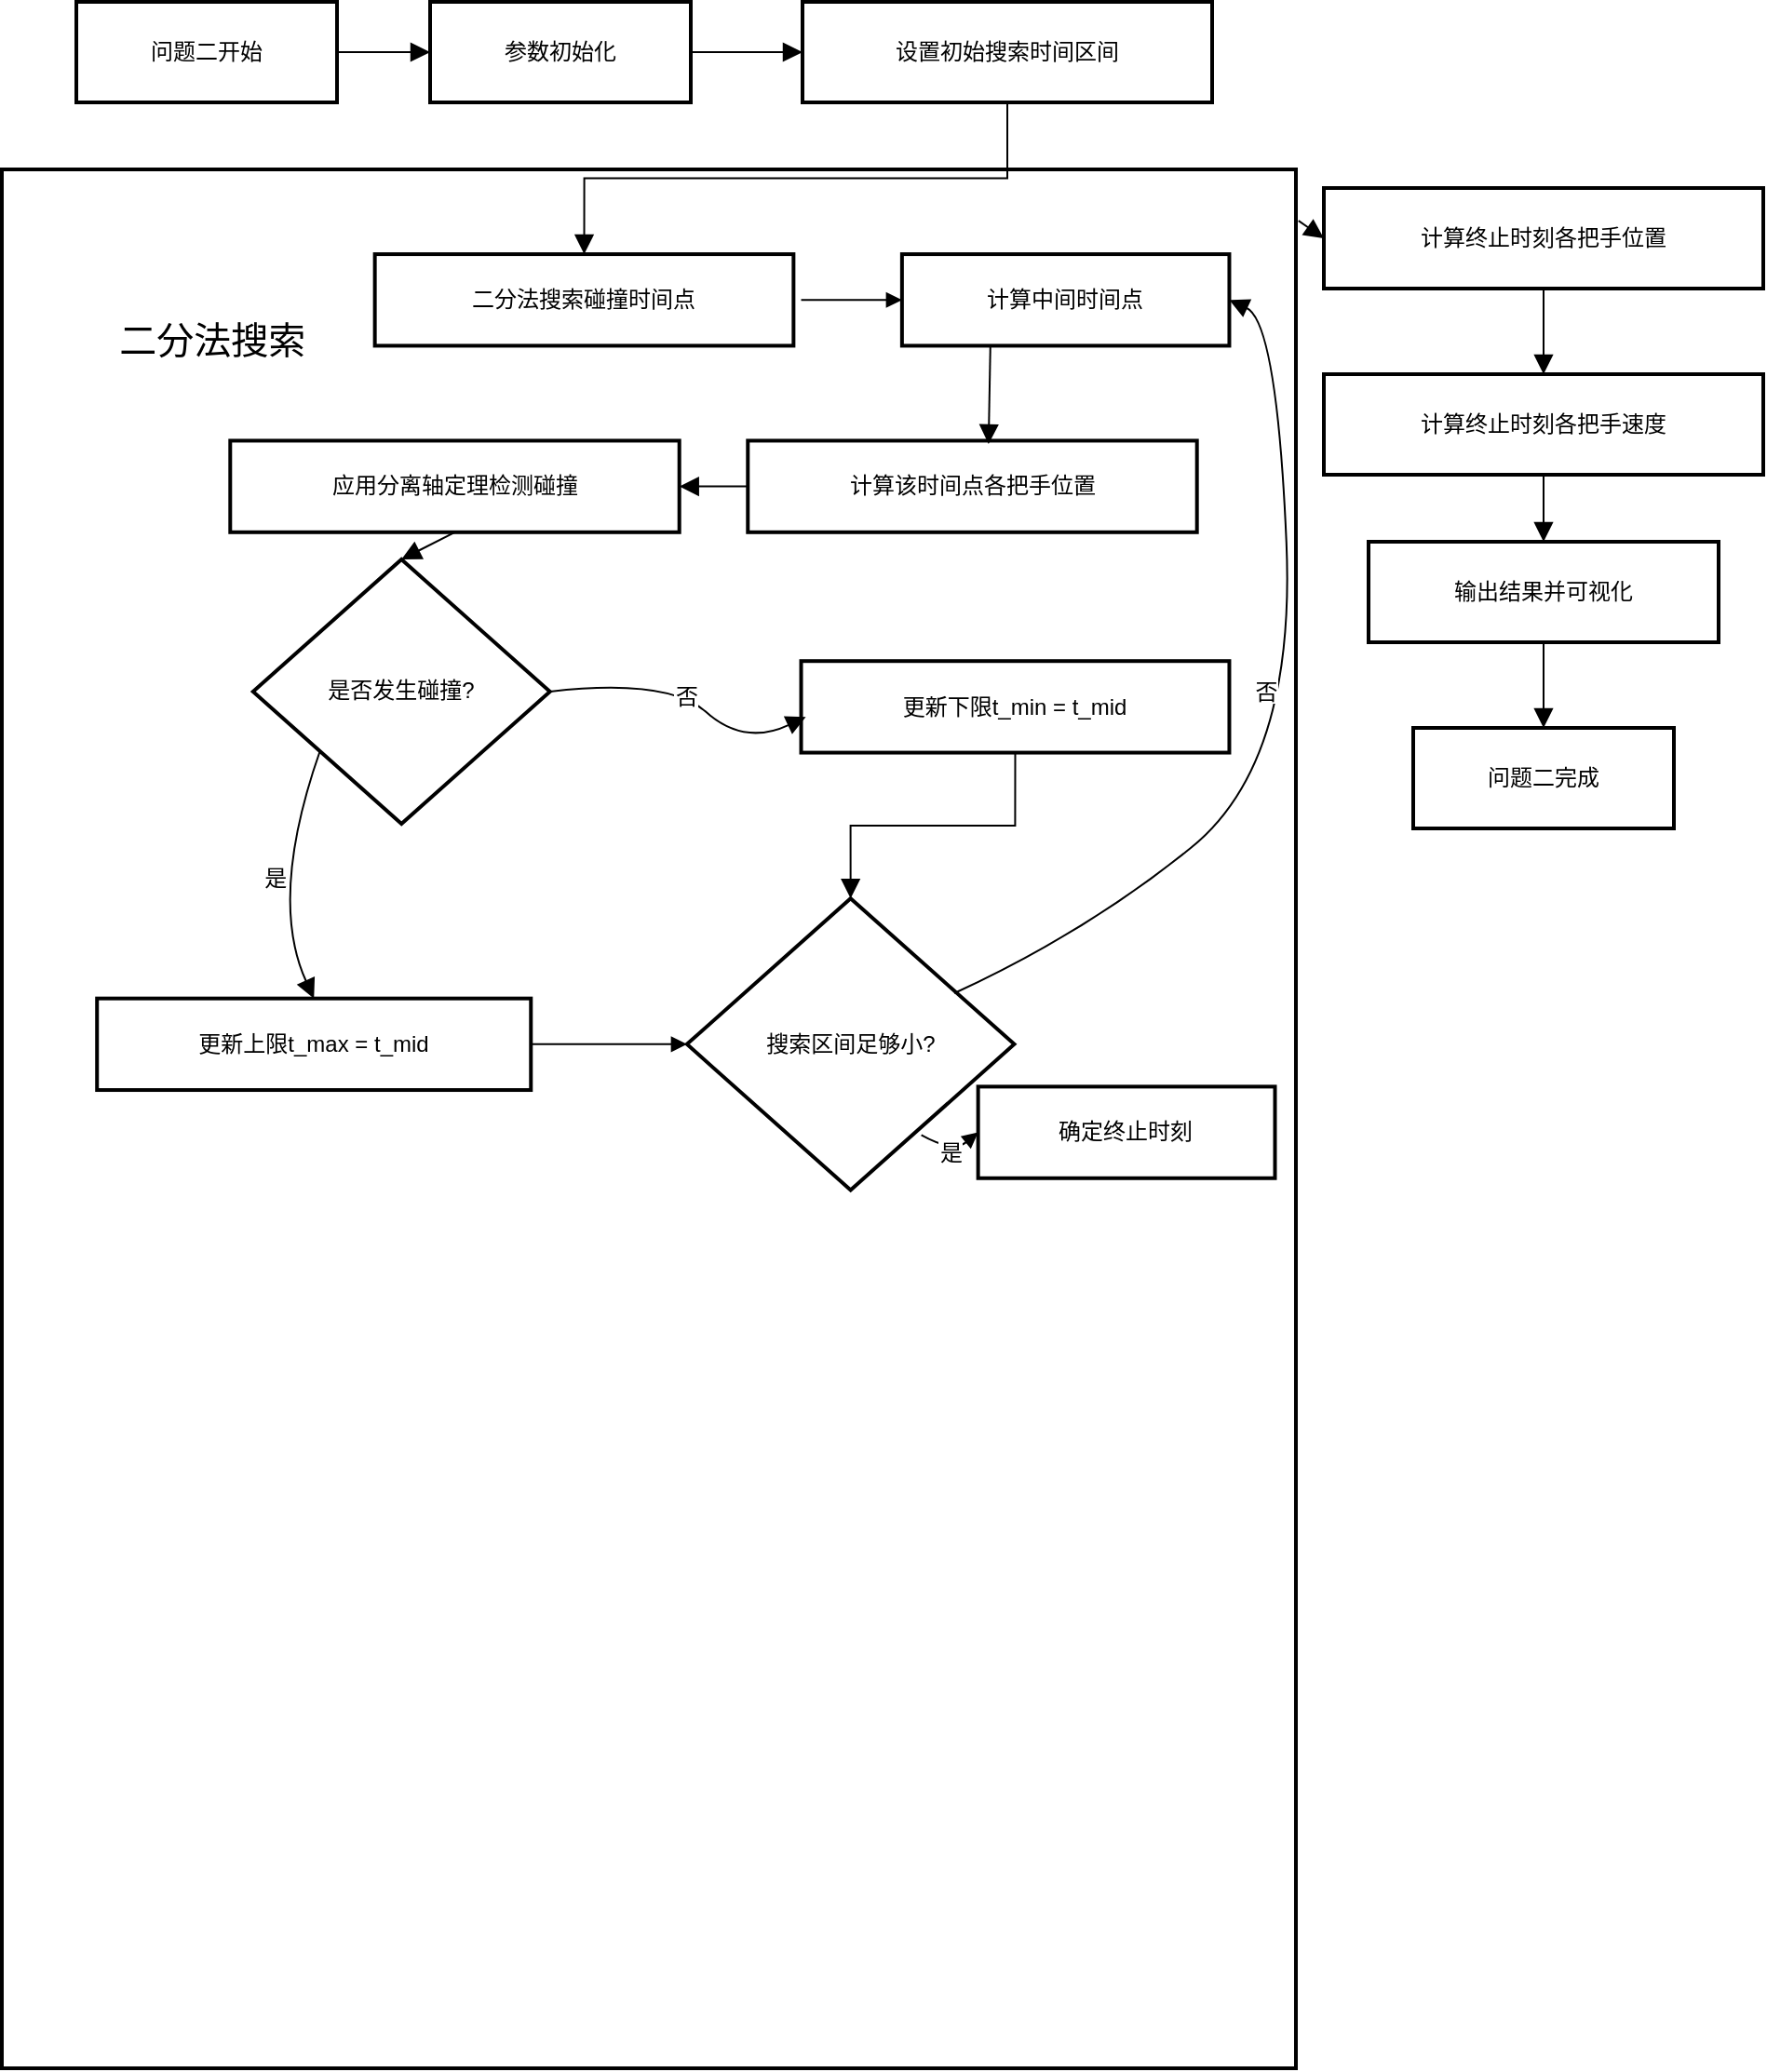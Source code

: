 <mxfile version="26.2.15">
  <diagram name="第 1 页" id="eSPERh74IqfO9mqZiXrU">
    <mxGraphModel dx="1384" dy="911" grid="0" gridSize="10" guides="1" tooltips="1" connect="1" arrows="1" fold="1" page="0" pageScale="1" pageWidth="827" pageHeight="1169" math="1" shadow="0" adaptiveColors="auto">
      <root>
        <mxCell id="0" />
        <mxCell id="1" parent="0" />
        <mxCell id="TV9z7VGYq72CZgvEFDOD-2" value="问题二开始" style="whiteSpace=wrap;strokeWidth=2;" vertex="1" parent="1">
          <mxGeometry x="50" y="220" width="140" height="54" as="geometry" />
        </mxCell>
        <mxCell id="TV9z7VGYq72CZgvEFDOD-3" value="参数初始化" style="whiteSpace=wrap;strokeWidth=2;" vertex="1" parent="1">
          <mxGeometry x="240" y="220" width="140" height="54" as="geometry" />
        </mxCell>
        <mxCell id="TV9z7VGYq72CZgvEFDOD-4" value="设置初始搜索时间区间" style="whiteSpace=wrap;strokeWidth=2;" vertex="1" parent="1">
          <mxGeometry x="440" y="220" width="220" height="54" as="geometry" />
        </mxCell>
        <mxCell id="TV9z7VGYq72CZgvEFDOD-1" value="&lt;br&gt;&lt;br&gt;&lt;br&gt;&amp;nbsp; &amp;nbsp; &amp;nbsp; &amp;nbsp; &amp;nbsp; &amp;nbsp;二分法搜索" style="whiteSpace=wrap;strokeWidth=2;spacingTop=1.968;spacingBottom=1.968;container=1;fontFamily=Helvetica;align=left;verticalAlign=top;fontSize=20;html=1;" vertex="1" parent="1">
          <mxGeometry x="10" y="310" width="695" height="1020" as="geometry" />
        </mxCell>
        <mxCell id="TV9z7VGYq72CZgvEFDOD-5" value="二分法搜索碰撞时间点" style="whiteSpace=wrap;strokeWidth=2;" vertex="1" parent="TV9z7VGYq72CZgvEFDOD-1">
          <mxGeometry x="200.324" y="45.536" width="224.853" height="49.179" as="geometry" />
        </mxCell>
        <mxCell id="TV9z7VGYq72CZgvEFDOD-6" value="计算中间时间点" style="whiteSpace=wrap;strokeWidth=2;" vertex="1" parent="TV9z7VGYq72CZgvEFDOD-1">
          <mxGeometry x="483.434" y="45.536" width="175.794" height="49.179" as="geometry" />
        </mxCell>
        <mxCell id="TV9z7VGYq72CZgvEFDOD-21" value="" style="curved=1;startArrow=none;endArrow=block;rounded=0;fontSize=12;entryX=0;entryY=0.5;entryDx=0;entryDy=0;" edge="1" parent="TV9z7VGYq72CZgvEFDOD-1" target="TV9z7VGYq72CZgvEFDOD-6">
          <mxGeometry relative="1" as="geometry">
            <Array as="points" />
            <mxPoint x="429.265" y="70.125" as="sourcePoint" />
            <mxPoint x="480.368" y="80.143" as="targetPoint" />
          </mxGeometry>
        </mxCell>
        <mxCell id="TV9z7VGYq72CZgvEFDOD-7" value="计算该时间点各把手位置" style="whiteSpace=wrap;strokeWidth=2;" vertex="1" parent="TV9z7VGYq72CZgvEFDOD-1">
          <mxGeometry x="400.647" y="145.714" width="241.206" height="49.179" as="geometry" />
        </mxCell>
        <mxCell id="TV9z7VGYq72CZgvEFDOD-22" value="" style="curved=1;startArrow=none;endArrow=block;exitX=0.27;exitY=1;entryX=0.536;entryY=0.036;rounded=0;fontSize=12;startSize=8;endSize=8;entryDx=0;entryDy=0;entryPerimeter=0;" edge="1" parent="TV9z7VGYq72CZgvEFDOD-1" source="TV9z7VGYq72CZgvEFDOD-6" target="TV9z7VGYq72CZgvEFDOD-7">
          <mxGeometry relative="1" as="geometry">
            <Array as="points" />
          </mxGeometry>
        </mxCell>
        <mxCell id="TV9z7VGYq72CZgvEFDOD-8" value="应用分离轴定理检测碰撞" style="whiteSpace=wrap;strokeWidth=2;" vertex="1" parent="TV9z7VGYq72CZgvEFDOD-1">
          <mxGeometry x="122.647" y="145.714" width="241.206" height="49.179" as="geometry" />
        </mxCell>
        <mxCell id="TV9z7VGYq72CZgvEFDOD-23" value="" style="curved=1;startArrow=none;endArrow=block;exitX=0;exitY=0.5;entryX=1;entryY=0.5;rounded=0;fontSize=12;startSize=8;endSize=8;exitDx=0;exitDy=0;entryDx=0;entryDy=0;" edge="1" parent="TV9z7VGYq72CZgvEFDOD-1" source="TV9z7VGYq72CZgvEFDOD-7" target="TV9z7VGYq72CZgvEFDOD-8">
          <mxGeometry relative="1" as="geometry">
            <Array as="points" />
          </mxGeometry>
        </mxCell>
        <mxCell id="TV9z7VGYq72CZgvEFDOD-9" value="是否发生碰撞?" style="rhombus;strokeWidth=2;whiteSpace=wrap;" vertex="1" parent="TV9z7VGYq72CZgvEFDOD-1">
          <mxGeometry x="134.912" y="209.464" width="159.441" height="142.071" as="geometry" />
        </mxCell>
        <mxCell id="TV9z7VGYq72CZgvEFDOD-24" value="" style="curved=1;startArrow=none;endArrow=block;exitX=0.5;exitY=1;entryX=0.5;entryY=0;rounded=0;fontSize=12;startSize=8;endSize=8;" edge="1" parent="TV9z7VGYq72CZgvEFDOD-1" source="TV9z7VGYq72CZgvEFDOD-8" target="TV9z7VGYq72CZgvEFDOD-9">
          <mxGeometry relative="1" as="geometry">
            <Array as="points" />
          </mxGeometry>
        </mxCell>
        <mxCell id="TV9z7VGYq72CZgvEFDOD-10" value="更新上限t_max = t_mid" style="whiteSpace=wrap;strokeWidth=2;" vertex="1" parent="TV9z7VGYq72CZgvEFDOD-1">
          <mxGeometry x="51.103" y="445.339" width="233.029" height="49.179" as="geometry" />
        </mxCell>
        <mxCell id="TV9z7VGYq72CZgvEFDOD-25" value="是" style="curved=1;startArrow=none;endArrow=block;exitX=0;exitY=0.91;entryX=0.5;entryY=0.01;rounded=0;fontSize=12;startSize=8;endSize=8;" edge="1" parent="TV9z7VGYq72CZgvEFDOD-1" source="TV9z7VGYq72CZgvEFDOD-9" target="TV9z7VGYq72CZgvEFDOD-10">
          <mxGeometry relative="1" as="geometry">
            <Array as="points">
              <mxPoint x="143.088" y="391.607" />
            </Array>
          </mxGeometry>
        </mxCell>
        <mxCell id="TV9z7VGYq72CZgvEFDOD-11" value="更新下限t_min = t_mid" style="whiteSpace=wrap;strokeWidth=2;" vertex="1" parent="TV9z7VGYq72CZgvEFDOD-1">
          <mxGeometry x="429.265" y="264.107" width="229.963" height="49.179" as="geometry" />
        </mxCell>
        <mxCell id="TV9z7VGYq72CZgvEFDOD-26" value="否" style="curved=1;startArrow=none;endArrow=block;exitX=1;exitY=0.5;entryX=0.011;entryY=0.61;rounded=0;fontSize=12;startSize=8;endSize=8;exitDx=0;exitDy=0;entryDx=0;entryDy=0;entryPerimeter=0;" edge="1" parent="TV9z7VGYq72CZgvEFDOD-1" source="TV9z7VGYq72CZgvEFDOD-9" target="TV9z7VGYq72CZgvEFDOD-11">
          <mxGeometry relative="1" as="geometry">
            <Array as="points">
              <mxPoint x="357.721" y="273.214" />
              <mxPoint x="398.603" y="309.643" />
            </Array>
            <mxPoint x="297.273" y="464.594" as="sourcePoint" />
          </mxGeometry>
        </mxCell>
        <mxCell id="TV9z7VGYq72CZgvEFDOD-12" value="搜索区间足够小?" style="rhombus;strokeWidth=2;whiteSpace=wrap;" vertex="1" parent="TV9z7VGYq72CZgvEFDOD-1">
          <mxGeometry x="367.941" y="391.607" width="175.794" height="156.643" as="geometry" />
        </mxCell>
        <mxCell id="TV9z7VGYq72CZgvEFDOD-27" value="" style="curved=1;startArrow=none;endArrow=block;exitX=1;exitY=0.5;entryX=0;entryY=0.5;rounded=0;fontSize=12;exitDx=0;exitDy=0;entryDx=0;entryDy=0;" edge="1" parent="TV9z7VGYq72CZgvEFDOD-1" source="TV9z7VGYq72CZgvEFDOD-10" target="TV9z7VGYq72CZgvEFDOD-12">
          <mxGeometry relative="1" as="geometry">
            <Array as="points" />
          </mxGeometry>
        </mxCell>
        <mxCell id="TV9z7VGYq72CZgvEFDOD-28" value="" style="startArrow=none;endArrow=block;exitX=0.5;exitY=1.01;entryX=0.5;entryY=0;rounded=0;fontSize=12;startSize=8;endSize=8;edgeStyle=orthogonalEdgeStyle;" edge="1" parent="TV9z7VGYq72CZgvEFDOD-1" source="TV9z7VGYq72CZgvEFDOD-11" target="TV9z7VGYq72CZgvEFDOD-12">
          <mxGeometry relative="1" as="geometry" />
        </mxCell>
        <mxCell id="TV9z7VGYq72CZgvEFDOD-29" value="否" style="curved=1;startArrow=none;endArrow=block;exitX=0.817;exitY=0.325;entryX=1;entryY=0.5;rounded=0;fontSize=12;startSize=8;endSize=8;exitDx=0;exitDy=0;exitPerimeter=0;entryDx=0;entryDy=0;" edge="1" parent="TV9z7VGYq72CZgvEFDOD-1" source="TV9z7VGYq72CZgvEFDOD-12" target="TV9z7VGYq72CZgvEFDOD-6">
          <mxGeometry x="0.076" y="14" relative="1" as="geometry">
            <Array as="points">
              <mxPoint x="582.574" y="409.821" />
              <mxPoint x="695" y="318.75" />
              <mxPoint x="684.779" y="81.964" />
            </Array>
            <mxPoint as="offset" />
          </mxGeometry>
        </mxCell>
        <mxCell id="TV9z7VGYq72CZgvEFDOD-13" value="确定终止时刻" style="whiteSpace=wrap;strokeWidth=2;" vertex="1" parent="TV9z7VGYq72CZgvEFDOD-1">
          <mxGeometry x="524.316" y="492.696" width="159.441" height="49.179" as="geometry" />
        </mxCell>
        <mxCell id="TV9z7VGYq72CZgvEFDOD-30" value="是" style="curved=1;startArrow=none;endArrow=block;entryX=0;entryY=0.5;rounded=0;fontSize=12;entryDx=0;entryDy=0;exitX=0.716;exitY=0.811;exitDx=0;exitDy=0;exitPerimeter=0;" edge="1" parent="TV9z7VGYq72CZgvEFDOD-1" source="TV9z7VGYq72CZgvEFDOD-12" target="TV9z7VGYq72CZgvEFDOD-13">
          <mxGeometry relative="1" as="geometry">
            <Array as="points">
              <mxPoint x="511.029" y="528.214" />
            </Array>
          </mxGeometry>
        </mxCell>
        <mxCell id="TV9z7VGYq72CZgvEFDOD-14" value="计算终止时刻各把手位置" style="whiteSpace=wrap;strokeWidth=2;" vertex="1" parent="1">
          <mxGeometry x="720" y="320" width="236" height="54" as="geometry" />
        </mxCell>
        <mxCell id="TV9z7VGYq72CZgvEFDOD-15" value="计算终止时刻各把手速度" style="whiteSpace=wrap;strokeWidth=2;" vertex="1" parent="1">
          <mxGeometry x="720" y="420" width="236" height="54" as="geometry" />
        </mxCell>
        <mxCell id="TV9z7VGYq72CZgvEFDOD-16" value="输出结果并可视化" style="whiteSpace=wrap;strokeWidth=2;" vertex="1" parent="1">
          <mxGeometry x="744" y="510" width="188" height="54" as="geometry" />
        </mxCell>
        <mxCell id="TV9z7VGYq72CZgvEFDOD-17" value="问题二完成" style="whiteSpace=wrap;strokeWidth=2;" vertex="1" parent="1">
          <mxGeometry x="768" y="610" width="140" height="54" as="geometry" />
        </mxCell>
        <mxCell id="TV9z7VGYq72CZgvEFDOD-18" value="" style="curved=1;startArrow=none;endArrow=block;exitX=1;exitY=0.5;rounded=0;fontSize=12;startSize=8;endSize=8;entryX=0;entryY=0.5;entryDx=0;entryDy=0;exitDx=0;exitDy=0;" edge="1" parent="1" source="TV9z7VGYq72CZgvEFDOD-2" target="TV9z7VGYq72CZgvEFDOD-3">
          <mxGeometry relative="1" as="geometry">
            <Array as="points" />
            <mxPoint x="310" y="220" as="targetPoint" />
          </mxGeometry>
        </mxCell>
        <mxCell id="TV9z7VGYq72CZgvEFDOD-19" value="" style="curved=1;startArrow=none;endArrow=block;exitX=1;exitY=0.5;entryX=0;entryY=0.5;rounded=0;fontSize=12;startSize=8;endSize=8;exitDx=0;exitDy=0;entryDx=0;entryDy=0;" edge="1" parent="1" source="TV9z7VGYq72CZgvEFDOD-3" target="TV9z7VGYq72CZgvEFDOD-4">
          <mxGeometry relative="1" as="geometry">
            <Array as="points" />
          </mxGeometry>
        </mxCell>
        <mxCell id="TV9z7VGYq72CZgvEFDOD-20" value="" style="startArrow=none;endArrow=block;exitX=0.5;exitY=1;entryX=0.5;entryY=0;rounded=0;fontSize=12;startSize=8;endSize=8;edgeStyle=orthogonalEdgeStyle;" edge="1" parent="1" source="TV9z7VGYq72CZgvEFDOD-4" target="TV9z7VGYq72CZgvEFDOD-5">
          <mxGeometry relative="1" as="geometry" />
        </mxCell>
        <mxCell id="TV9z7VGYq72CZgvEFDOD-31" value="" style="curved=1;startArrow=none;endArrow=block;exitX=1.002;exitY=0.027;entryX=0;entryY=0.5;rounded=0;fontSize=12;startSize=8;endSize=8;exitDx=0;exitDy=0;exitPerimeter=0;entryDx=0;entryDy=0;" edge="1" parent="1" source="TV9z7VGYq72CZgvEFDOD-1" target="TV9z7VGYq72CZgvEFDOD-14">
          <mxGeometry relative="1" as="geometry">
            <Array as="points" />
          </mxGeometry>
        </mxCell>
        <mxCell id="TV9z7VGYq72CZgvEFDOD-32" value="" style="curved=1;startArrow=none;endArrow=block;exitX=0.5;exitY=1;entryX=0.5;entryY=0;rounded=0;fontSize=12;startSize=8;endSize=8;" edge="1" parent="1" source="TV9z7VGYq72CZgvEFDOD-14" target="TV9z7VGYq72CZgvEFDOD-15">
          <mxGeometry relative="1" as="geometry">
            <Array as="points" />
          </mxGeometry>
        </mxCell>
        <mxCell id="TV9z7VGYq72CZgvEFDOD-33" value="" style="curved=1;startArrow=none;endArrow=block;exitX=0.5;exitY=1;entryX=0.5;entryY=0;rounded=0;fontSize=12;startSize=8;endSize=8;" edge="1" parent="1" source="TV9z7VGYq72CZgvEFDOD-15" target="TV9z7VGYq72CZgvEFDOD-16">
          <mxGeometry relative="1" as="geometry">
            <Array as="points" />
          </mxGeometry>
        </mxCell>
        <mxCell id="TV9z7VGYq72CZgvEFDOD-34" value="" style="curved=1;startArrow=none;endArrow=block;exitX=0.5;exitY=1;entryX=0.5;entryY=0;rounded=0;fontSize=12;startSize=8;endSize=8;" edge="1" parent="1" source="TV9z7VGYq72CZgvEFDOD-16" target="TV9z7VGYq72CZgvEFDOD-17">
          <mxGeometry relative="1" as="geometry">
            <Array as="points" />
          </mxGeometry>
        </mxCell>
      </root>
    </mxGraphModel>
  </diagram>
</mxfile>

